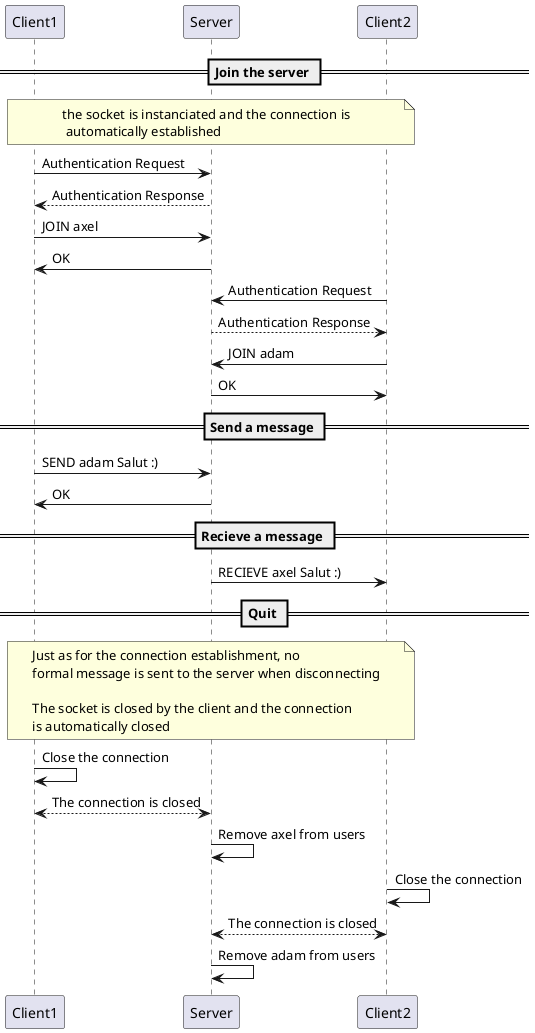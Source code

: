 @startuml
'https://plantuml.com/sequence-diagram

== Join the server ==

note across :the socket is instanciated and the connection is\n automatically established
Client1 -> Server: Authentication Request
Server --> Client1: Authentication Response


Client1 -> Server: JOIN axel
Server -> Client1: OK

Client2 -> Server: Authentication Request
Server --> Client2: Authentication Response

Client2 -> Server : JOIN adam
Server -> Client2: OK

== Send a message ==

Client1 -> Server: SEND adam Salut :)
Server -> Client1: OK


== Recieve a message ==

Server -> Client2: RECIEVE axel Salut :)

== Quit ==
note across: Just as for the connection establishment, no\nformal message is sent to the server when disconnecting\n\nThe socket is closed by the client and the connection\nis automatically closed

Client1 -> Client1: Close the connection
Client1 <--> Server : The connection is closed
Server -> Server: Remove axel from users

Client2 -> Client2: Close the connection
Client2 <--> Server : The connection is closed
Server -> Server: Remove adam from users

@enduml
